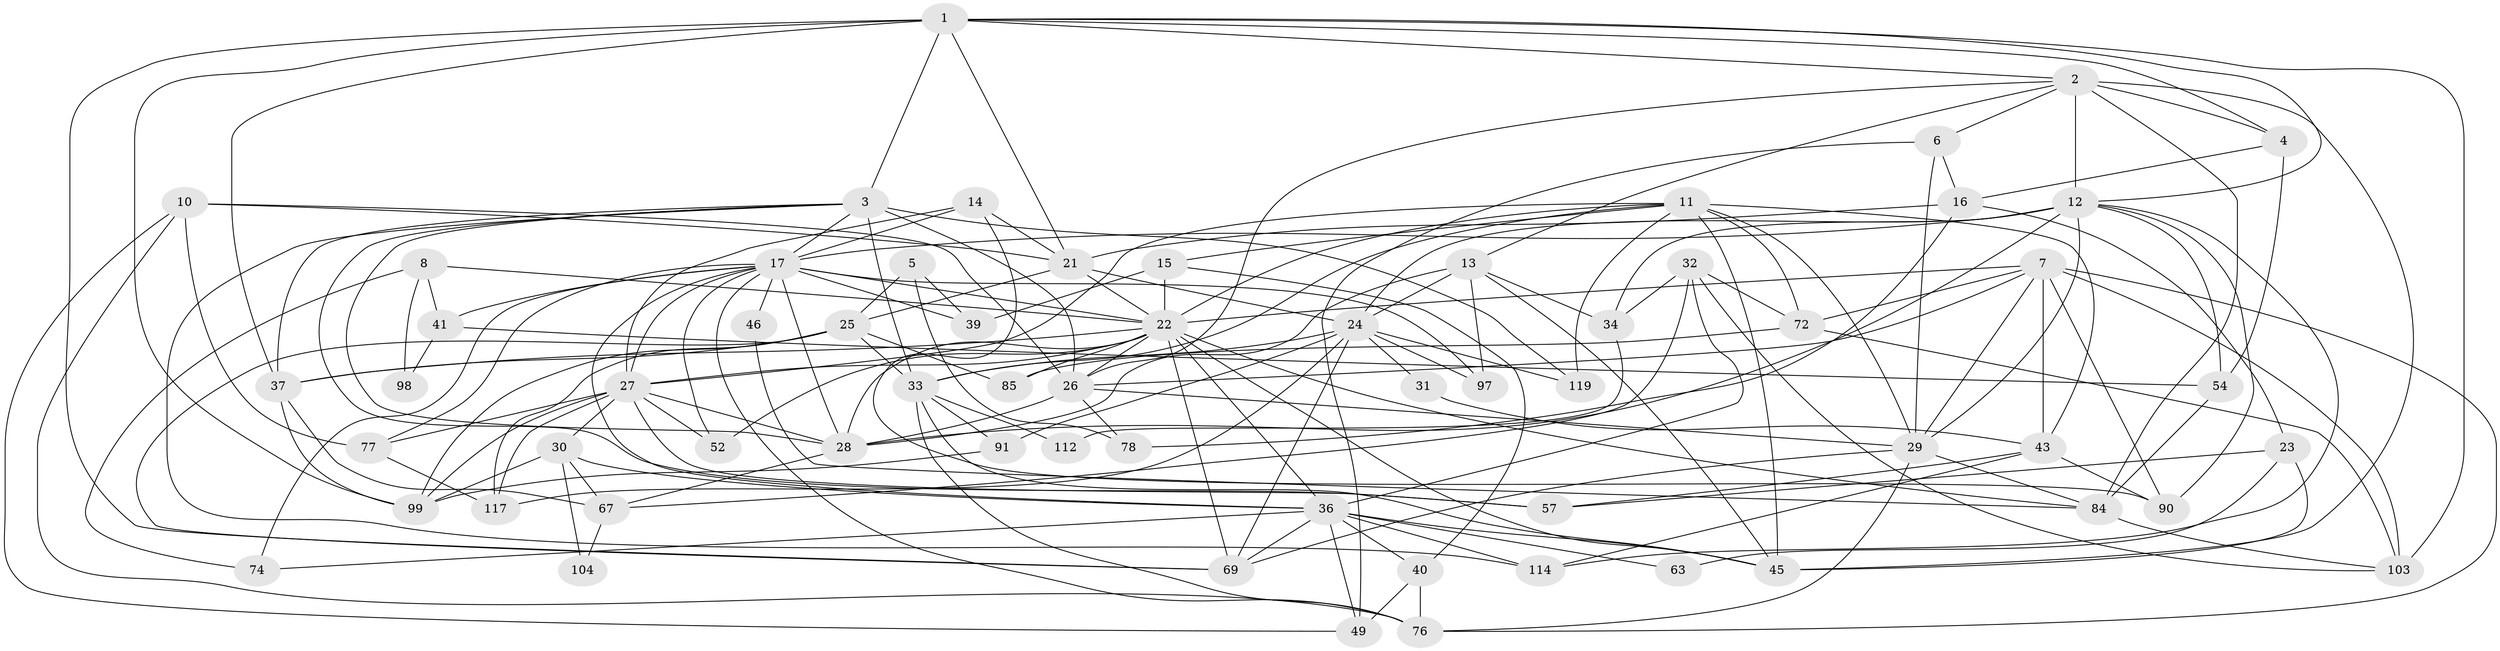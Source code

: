 // original degree distribution, {7: 0.047619047619047616, 2: 0.10317460317460317, 4: 0.3492063492063492, 3: 0.2857142857142857, 5: 0.09523809523809523, 6: 0.1111111111111111, 8: 0.007936507936507936}
// Generated by graph-tools (version 1.1) at 2025/15/03/09/25 04:15:08]
// undirected, 63 vertices, 175 edges
graph export_dot {
graph [start="1"]
  node [color=gray90,style=filled];
  1 [super="+44+61+47"];
  2 [super="+81"];
  3 [super="+9"];
  4;
  5;
  6 [super="+111"];
  7 [super="+20"];
  8;
  10 [super="+93"];
  11 [super="+113+95"];
  12 [super="+65"];
  13 [super="+18"];
  14;
  15;
  16 [super="+35"];
  17 [super="+19+56"];
  21 [super="+42"];
  22 [super="+48"];
  23;
  24 [super="+125+94"];
  25 [super="+64+87+66"];
  26 [super="+51"];
  27 [super="+38"];
  28 [super="+60"];
  29 [super="+75"];
  30 [super="+58"];
  31;
  32 [super="+59"];
  33 [super="+118"];
  34;
  36 [super="+106+92"];
  37 [super="+109"];
  39;
  40 [super="+55"];
  41;
  43 [super="+53+73"];
  45 [super="+82+86"];
  46;
  49 [super="+105+126"];
  52;
  54;
  57 [super="+88"];
  63;
  67 [super="+124"];
  69 [super="+121"];
  72;
  74;
  76 [super="+108"];
  77;
  78;
  84 [super="+116+102"];
  85;
  90;
  91;
  97;
  98;
  99 [super="+107"];
  103 [super="+120"];
  104;
  112;
  114;
  117;
  119;
  1 -- 4;
  1 -- 103 [weight=2];
  1 -- 99 [weight=2];
  1 -- 69;
  1 -- 37;
  1 -- 2;
  1 -- 3 [weight=2];
  1 -- 21;
  1 -- 12;
  2 -- 6;
  2 -- 4;
  2 -- 45 [weight=2];
  2 -- 13;
  2 -- 26;
  2 -- 84;
  2 -- 12;
  3 -- 28;
  3 -- 26;
  3 -- 119;
  3 -- 33 [weight=2];
  3 -- 114;
  3 -- 57;
  3 -- 17;
  3 -- 37;
  4 -- 54;
  4 -- 16;
  5 -- 39;
  5 -- 78;
  5 -- 25;
  6 -- 16;
  6 -- 49;
  6 -- 29;
  7 -- 76;
  7 -- 72;
  7 -- 103;
  7 -- 22;
  7 -- 90;
  7 -- 43 [weight=2];
  7 -- 29;
  7 -- 26;
  8 -- 41;
  8 -- 74;
  8 -- 98;
  8 -- 22;
  10 -- 77;
  10 -- 49;
  10 -- 26;
  10 -- 21;
  10 -- 76;
  11 -- 33;
  11 -- 72;
  11 -- 45;
  11 -- 119;
  11 -- 29;
  11 -- 15;
  11 -- 43 [weight=2];
  11 -- 22;
  11 -- 27;
  12 -- 17 [weight=2];
  12 -- 34;
  12 -- 114;
  12 -- 54;
  12 -- 24;
  12 -- 90;
  12 -- 28;
  12 -- 29;
  13 -- 34;
  13 -- 45;
  13 -- 24;
  13 -- 97;
  13 -- 28;
  14 -- 90;
  14 -- 21;
  14 -- 27;
  14 -- 17;
  15 -- 39;
  15 -- 40;
  15 -- 22;
  16 -- 21;
  16 -- 78;
  16 -- 23;
  17 -- 77;
  17 -- 36;
  17 -- 39;
  17 -- 52;
  17 -- 41;
  17 -- 74;
  17 -- 76;
  17 -- 22;
  17 -- 27 [weight=2];
  17 -- 28 [weight=2];
  17 -- 97;
  17 -- 46;
  21 -- 24;
  21 -- 25;
  21 -- 22;
  22 -- 37;
  22 -- 45;
  22 -- 36;
  22 -- 69;
  22 -- 52;
  22 -- 85;
  22 -- 28;
  22 -- 27;
  22 -- 84;
  22 -- 26;
  23 -- 63;
  23 -- 45;
  23 -- 57;
  24 -- 97;
  24 -- 69;
  24 -- 119;
  24 -- 33;
  24 -- 117;
  24 -- 91;
  24 -- 31;
  25 -- 85;
  25 -- 117;
  25 -- 69;
  25 -- 99;
  25 -- 37 [weight=2];
  25 -- 33;
  26 -- 78;
  26 -- 29;
  26 -- 28;
  27 -- 99;
  27 -- 77;
  27 -- 52;
  27 -- 117;
  27 -- 57 [weight=2];
  27 -- 28;
  27 -- 30;
  28 -- 67;
  29 -- 76;
  29 -- 69;
  29 -- 84;
  30 -- 99;
  30 -- 104;
  30 -- 67;
  30 -- 36;
  31 -- 43;
  32 -- 67;
  32 -- 34;
  32 -- 72;
  32 -- 103;
  32 -- 36;
  33 -- 91;
  33 -- 76;
  33 -- 112;
  33 -- 45;
  34 -- 112;
  36 -- 114;
  36 -- 45;
  36 -- 63;
  36 -- 69;
  36 -- 49;
  36 -- 40;
  36 -- 74;
  37 -- 67;
  37 -- 99;
  40 -- 76;
  40 -- 49 [weight=2];
  41 -- 54;
  41 -- 98;
  43 -- 57;
  43 -- 90;
  43 -- 114;
  46 -- 84;
  54 -- 84;
  67 -- 104;
  72 -- 85;
  72 -- 103;
  77 -- 117;
  84 -- 103;
  91 -- 99;
}
